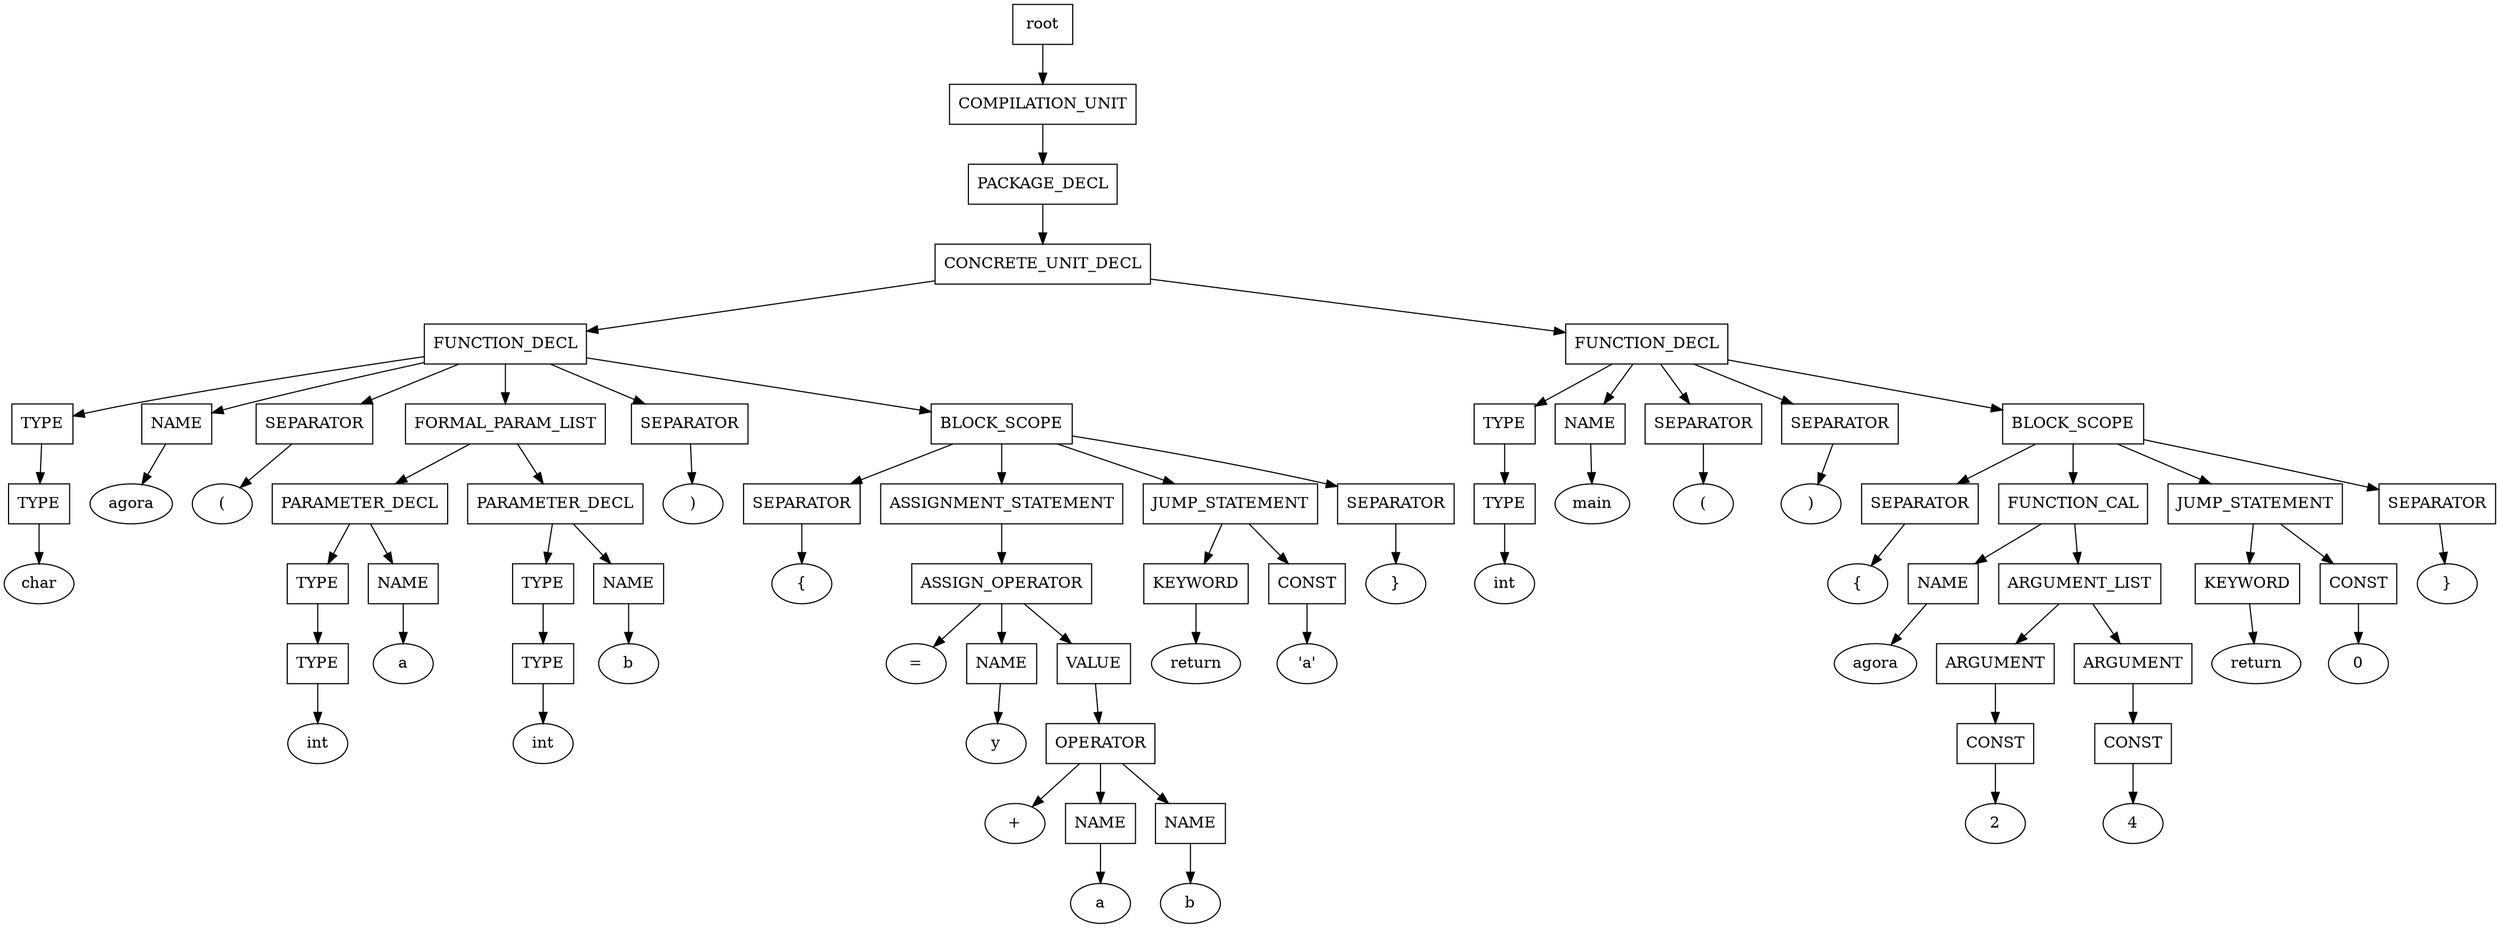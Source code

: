 digraph G {
	splines="TRUE";
	n_0 [label="root", shape="rectangle"]
	n_0 -> n_1
	n_1 [label="COMPILATION_UNIT", shape="rectangle"]
	n_1 -> n_2
	n_2 [label="PACKAGE_DECL", shape="rectangle"]
	n_2 -> n_3
	n_3 [label="CONCRETE_UNIT_DECL", shape="rectangle"]
	n_3 -> n_4
	n_4 [label="FUNCTION_DECL", shape="rectangle"]
	n_4 -> n_6
	n_6 [label="TYPE", shape="rectangle"]
	n_6 -> n_17
	n_17 [label="TYPE", shape="rectangle"]
	n_17 -> n_35
	n_35 [label="char", shape="ellipse"]
	n_4 -> n_7
	n_7 [label="NAME", shape="rectangle"]
	n_7 -> n_18
	n_18 [label="agora", shape="ellipse"]
	n_4 -> n_8
	n_8 [label="SEPARATOR", shape="rectangle"]
	n_8 -> n_19
	n_19 [label="(", shape="ellipse"]
	n_4 -> n_9
	n_9 [label="FORMAL_PARAM_LIST", shape="rectangle"]
	n_9 -> n_20
	n_20 [label="PARAMETER_DECL", shape="rectangle"]
	n_20 -> n_36
	n_36 [label="TYPE", shape="rectangle"]
	n_36 -> n_52
	n_52 [label="TYPE", shape="rectangle"]
	n_52 -> n_66
	n_66 [label="int", shape="ellipse"]
	n_20 -> n_37
	n_37 [label="NAME", shape="rectangle"]
	n_37 -> n_53
	n_53 [label="a", shape="ellipse"]
	n_9 -> n_21
	n_21 [label="PARAMETER_DECL", shape="rectangle"]
	n_21 -> n_38
	n_38 [label="TYPE", shape="rectangle"]
	n_38 -> n_54
	n_54 [label="TYPE", shape="rectangle"]
	n_54 -> n_67
	n_67 [label="int", shape="ellipse"]
	n_21 -> n_39
	n_39 [label="NAME", shape="rectangle"]
	n_39 -> n_55
	n_55 [label="b", shape="ellipse"]
	n_4 -> n_10
	n_10 [label="SEPARATOR", shape="rectangle"]
	n_10 -> n_22
	n_22 [label=")", shape="ellipse"]
	n_4 -> n_11
	n_11 [label="BLOCK_SCOPE", shape="rectangle"]
	n_11 -> n_23
	n_23 [label="SEPARATOR", shape="rectangle"]
	n_23 -> n_40
	n_40 [label="{", shape="ellipse"]
	n_11 -> n_24
	n_24 [label="ASSIGNMENT_STATEMENT", shape="rectangle"]
	n_24 -> n_41
	n_41 [label="ASSIGN_OPERATOR", shape="rectangle"]
	n_41 -> n_56
	n_56 [label="=", shape="ellipse"]
	n_41 -> n_57
	n_57 [label="NAME", shape="rectangle"]
	n_57 -> n_68
	n_68 [label="y", shape="ellipse"]
	n_41 -> n_58
	n_58 [label="VALUE", shape="rectangle"]
	n_58 -> n_69
	n_69 [label="OPERATOR", shape="rectangle"]
	n_69 -> n_72
	n_72 [label="+", shape="ellipse"]
	n_69 -> n_73
	n_73 [label="NAME", shape="rectangle"]
	n_73 -> n_77
	n_77 [label="a", shape="ellipse"]
	n_69 -> n_74
	n_74 [label="NAME", shape="rectangle"]
	n_74 -> n_78
	n_78 [label="b", shape="ellipse"]
	n_11 -> n_25
	n_25 [label="JUMP_STATEMENT", shape="rectangle"]
	n_25 -> n_42
	n_42 [label="KEYWORD", shape="rectangle"]
	n_42 -> n_59
	n_59 [label="return", shape="ellipse"]
	n_25 -> n_43
	n_43 [label="CONST", shape="rectangle"]
	n_43 -> n_60
	n_60 [label="'a'", shape="ellipse"]
	n_11 -> n_26
	n_26 [label="SEPARATOR", shape="rectangle"]
	n_26 -> n_44
	n_44 [label="}", shape="ellipse"]
	n_3 -> n_5
	n_5 [label="FUNCTION_DECL", shape="rectangle"]
	n_5 -> n_12
	n_12 [label="TYPE", shape="rectangle"]
	n_12 -> n_27
	n_27 [label="TYPE", shape="rectangle"]
	n_27 -> n_45
	n_45 [label="int", shape="ellipse"]
	n_5 -> n_13
	n_13 [label="NAME", shape="rectangle"]
	n_13 -> n_28
	n_28 [label="main", shape="ellipse"]
	n_5 -> n_14
	n_14 [label="SEPARATOR", shape="rectangle"]
	n_14 -> n_29
	n_29 [label="(", shape="ellipse"]
	n_5 -> n_15
	n_15 [label="SEPARATOR", shape="rectangle"]
	n_15 -> n_30
	n_30 [label=")", shape="ellipse"]
	n_5 -> n_16
	n_16 [label="BLOCK_SCOPE", shape="rectangle"]
	n_16 -> n_31
	n_31 [label="SEPARATOR", shape="rectangle"]
	n_31 -> n_46
	n_46 [label="{", shape="ellipse"]
	n_16 -> n_32
	n_32 [label="FUNCTION_CAL", shape="rectangle"]
	n_32 -> n_47
	n_47 [label="NAME", shape="rectangle"]
	n_47 -> n_61
	n_61 [label="agora", shape="ellipse"]
	n_32 -> n_48
	n_48 [label="ARGUMENT_LIST", shape="rectangle"]
	n_48 -> n_62
	n_62 [label="ARGUMENT", shape="rectangle"]
	n_62 -> n_70
	n_70 [label="CONST", shape="rectangle"]
	n_70 -> n_75
	n_75 [label="2", shape="ellipse"]
	n_48 -> n_63
	n_63 [label="ARGUMENT", shape="rectangle"]
	n_63 -> n_71
	n_71 [label="CONST", shape="rectangle"]
	n_71 -> n_76
	n_76 [label="4", shape="ellipse"]
	n_16 -> n_33
	n_33 [label="JUMP_STATEMENT", shape="rectangle"]
	n_33 -> n_49
	n_49 [label="KEYWORD", shape="rectangle"]
	n_49 -> n_64
	n_64 [label="return", shape="ellipse"]
	n_33 -> n_50
	n_50 [label="CONST", shape="rectangle"]
	n_50 -> n_65
	n_65 [label="0", shape="ellipse"]
	n_16 -> n_34
	n_34 [label="SEPARATOR", shape="rectangle"]
	n_34 -> n_51
	n_51 [label="}", shape="ellipse"]
}
